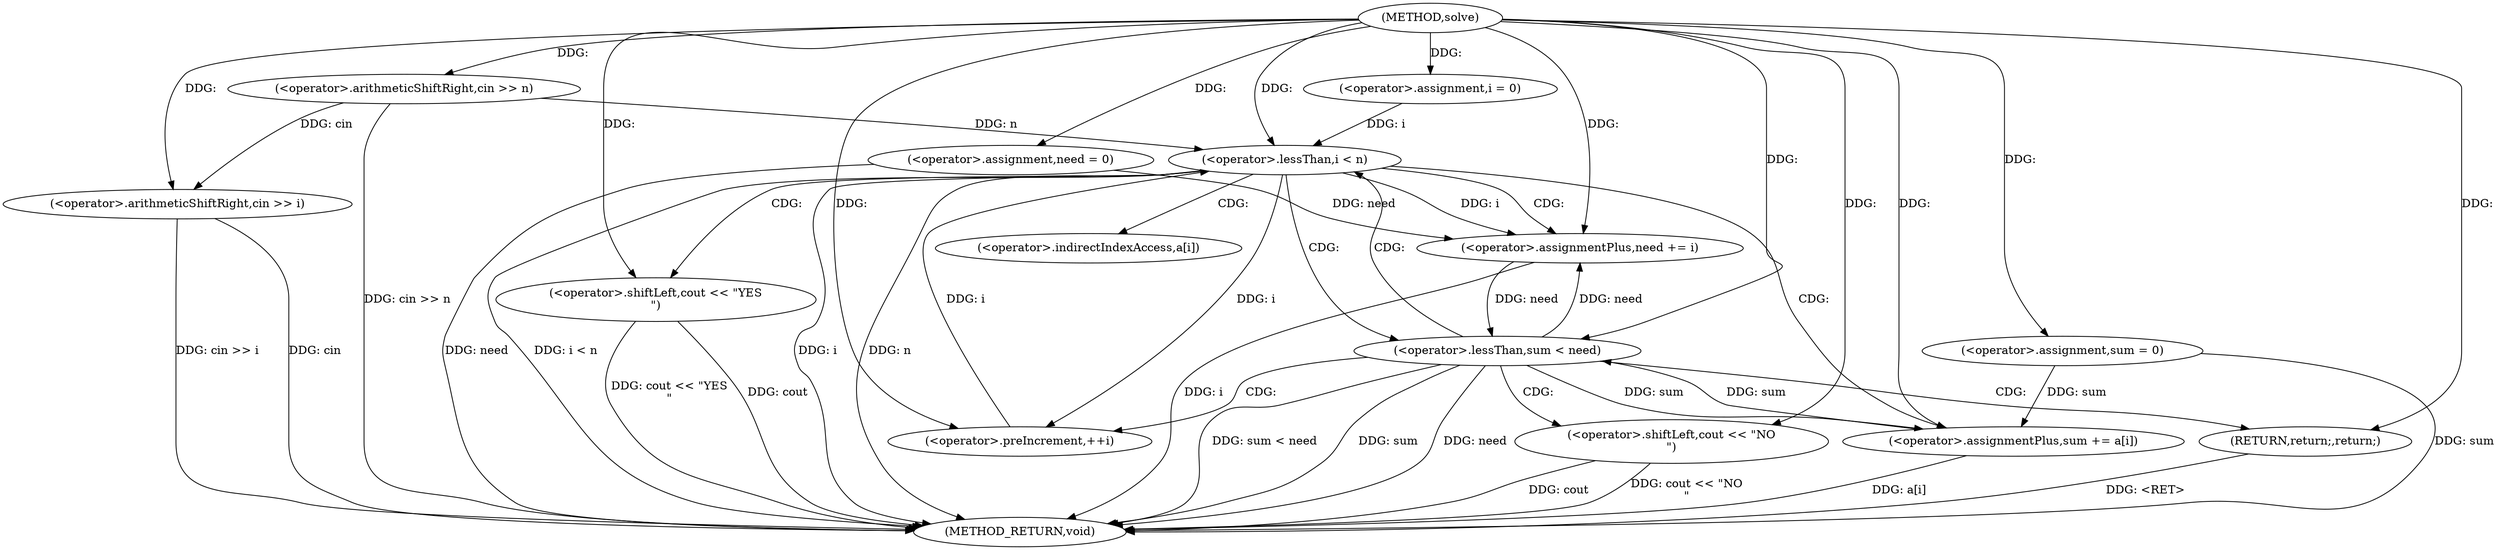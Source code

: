 digraph "solve" {  
"1000101" [label = "(METHOD,solve)" ]
"1000151" [label = "(METHOD_RETURN,void)" ]
"1000104" [label = "(<operator>.arithmeticShiftRight,cin >> n)" ]
"1000109" [label = "(<operator>.arithmeticShiftRight,cin >> i)" ]
"1000113" [label = "(<operator>.assignment,sum = 0)" ]
"1000117" [label = "(<operator>.assignment,need = 0)" ]
"1000148" [label = "(<operator>.shiftLeft,cout << \"YES\n\")" ]
"1000122" [label = "(<operator>.assignment,i = 0)" ]
"1000125" [label = "(<operator>.lessThan,i < n)" ]
"1000128" [label = "(<operator>.preIncrement,++i)" ]
"1000131" [label = "(<operator>.assignmentPlus,need += i)" ]
"1000134" [label = "(<operator>.assignmentPlus,sum += a[i])" ]
"1000140" [label = "(<operator>.lessThan,sum < need)" ]
"1000144" [label = "(<operator>.shiftLeft,cout << \"NO\n\")" ]
"1000147" [label = "(RETURN,return;,return;)" ]
"1000136" [label = "(<operator>.indirectIndexAccess,a[i])" ]
  "1000147" -> "1000151"  [ label = "DDG: <RET>"] 
  "1000104" -> "1000151"  [ label = "DDG: cin >> n"] 
  "1000109" -> "1000151"  [ label = "DDG: cin"] 
  "1000109" -> "1000151"  [ label = "DDG: cin >> i"] 
  "1000113" -> "1000151"  [ label = "DDG: sum"] 
  "1000117" -> "1000151"  [ label = "DDG: need"] 
  "1000125" -> "1000151"  [ label = "DDG: i"] 
  "1000125" -> "1000151"  [ label = "DDG: n"] 
  "1000125" -> "1000151"  [ label = "DDG: i < n"] 
  "1000148" -> "1000151"  [ label = "DDG: cout"] 
  "1000148" -> "1000151"  [ label = "DDG: cout << \"YES\n\""] 
  "1000131" -> "1000151"  [ label = "DDG: i"] 
  "1000134" -> "1000151"  [ label = "DDG: a[i]"] 
  "1000140" -> "1000151"  [ label = "DDG: sum"] 
  "1000140" -> "1000151"  [ label = "DDG: need"] 
  "1000140" -> "1000151"  [ label = "DDG: sum < need"] 
  "1000144" -> "1000151"  [ label = "DDG: cout"] 
  "1000144" -> "1000151"  [ label = "DDG: cout << \"NO\n\""] 
  "1000101" -> "1000113"  [ label = "DDG: "] 
  "1000101" -> "1000117"  [ label = "DDG: "] 
  "1000101" -> "1000104"  [ label = "DDG: "] 
  "1000104" -> "1000109"  [ label = "DDG: cin"] 
  "1000101" -> "1000109"  [ label = "DDG: "] 
  "1000101" -> "1000122"  [ label = "DDG: "] 
  "1000101" -> "1000148"  [ label = "DDG: "] 
  "1000122" -> "1000125"  [ label = "DDG: i"] 
  "1000128" -> "1000125"  [ label = "DDG: i"] 
  "1000101" -> "1000125"  [ label = "DDG: "] 
  "1000104" -> "1000125"  [ label = "DDG: n"] 
  "1000101" -> "1000128"  [ label = "DDG: "] 
  "1000125" -> "1000128"  [ label = "DDG: i"] 
  "1000125" -> "1000131"  [ label = "DDG: i"] 
  "1000101" -> "1000131"  [ label = "DDG: "] 
  "1000117" -> "1000131"  [ label = "DDG: need"] 
  "1000140" -> "1000131"  [ label = "DDG: need"] 
  "1000113" -> "1000134"  [ label = "DDG: sum"] 
  "1000140" -> "1000134"  [ label = "DDG: sum"] 
  "1000101" -> "1000134"  [ label = "DDG: "] 
  "1000134" -> "1000140"  [ label = "DDG: sum"] 
  "1000101" -> "1000140"  [ label = "DDG: "] 
  "1000131" -> "1000140"  [ label = "DDG: need"] 
  "1000101" -> "1000147"  [ label = "DDG: "] 
  "1000101" -> "1000144"  [ label = "DDG: "] 
  "1000125" -> "1000131"  [ label = "CDG: "] 
  "1000125" -> "1000148"  [ label = "CDG: "] 
  "1000125" -> "1000136"  [ label = "CDG: "] 
  "1000125" -> "1000140"  [ label = "CDG: "] 
  "1000125" -> "1000134"  [ label = "CDG: "] 
  "1000140" -> "1000128"  [ label = "CDG: "] 
  "1000140" -> "1000125"  [ label = "CDG: "] 
  "1000140" -> "1000147"  [ label = "CDG: "] 
  "1000140" -> "1000144"  [ label = "CDG: "] 
}
